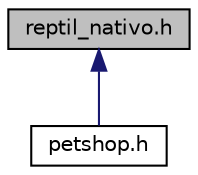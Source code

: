 digraph "reptil_nativo.h"
{
  edge [fontname="Helvetica",fontsize="10",labelfontname="Helvetica",labelfontsize="10"];
  node [fontname="Helvetica",fontsize="10",shape=record];
  Node10 [label="reptil_nativo.h",height=0.2,width=0.4,color="black", fillcolor="grey75", style="filled", fontcolor="black"];
  Node10 -> Node11 [dir="back",color="midnightblue",fontsize="10",style="solid"];
  Node11 [label="petshop.h",height=0.2,width=0.4,color="black", fillcolor="white", style="filled",URL="$petshop_8h.html",tooltip="Estrutura de dados e assinaturas da classe controladora Petshop. "];
}
